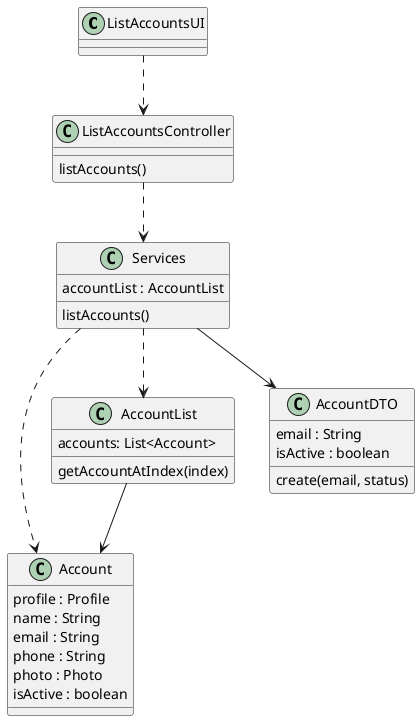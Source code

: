 @startuml

class ListAccountsUI {
}

class ListAccountsController{
listAccounts()
}

class Services {
accountList : AccountList
listAccounts()
}

class Account {
profile : Profile
name : String
email : String
phone : String
photo : Photo
isActive : boolean
}

class AccountList {
accounts: List<Account>
getAccountAtIndex(index)
}

class AccountDTO {
email : String
isActive : boolean
create(email, status)
}

AccountList --> Account
Services ..> Account
Services ..> AccountList
ListAccountsController ..> Services
ListAccountsUI ..> ListAccountsController
Services --> AccountDTO

@enduml